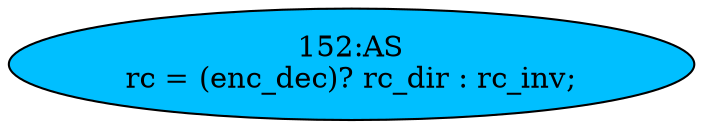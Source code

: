 strict digraph "" {
	node [label="\N"];
	"152:AS"	 [ast="<pyverilog.vparser.ast.Assign object at 0x7ff64a1d4d90>",
		def_var="['rc']",
		fillcolor=deepskyblue,
		label="152:AS
rc = (enc_dec)? rc_dir : rc_inv;",
		statements="[]",
		style=filled,
		typ=Assign,
		use_var="['enc_dec', 'rc_dir', 'rc_inv']"];
}
